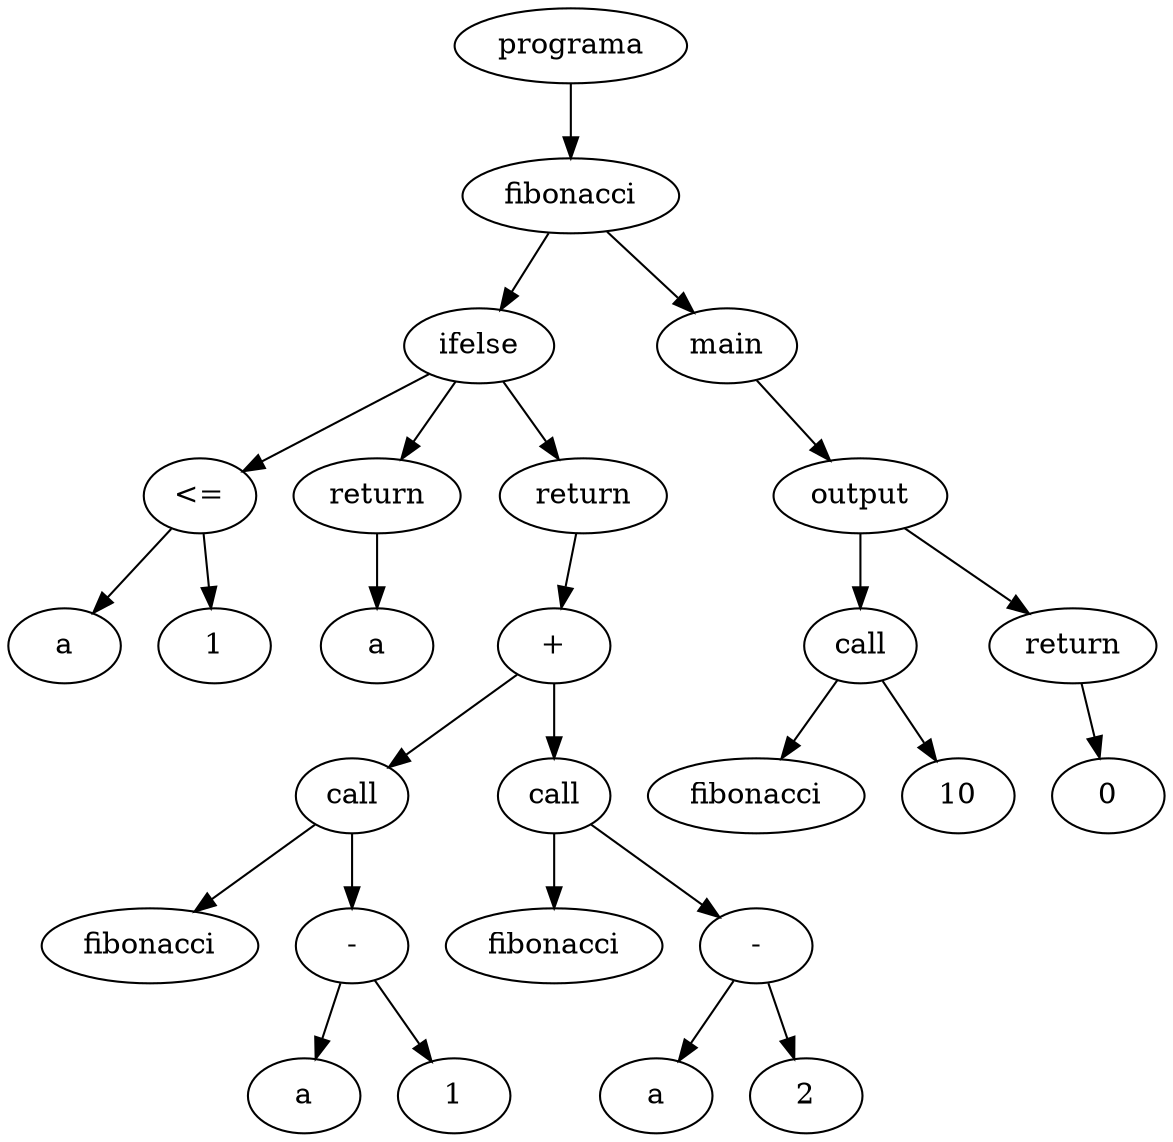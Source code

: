 digraph G {
node_0x226a3f0 [label="programa"]
node_0x2269f10 [label="fibonacci"]
node_0x226a3f0 -> node_0x2269f10
node_0x2269eb0 [label="ifelse"]
node_0x2269f10 -> node_0x2269eb0
node_0x2269790 [label="<="]
node_0x2269eb0 -> node_0x2269790
node_0x2269750 [label="a"]
node_0x2269790 -> node_0x2269750
node_0x2269870 [label="1"]
node_0x2269790 -> node_0x2269870
node_0x2269950 [label="return"]
node_0x2269eb0 -> node_0x2269950
node_0x2269910 [label="a"]
node_0x2269950 -> node_0x2269910
node_0x2269e50 [label="return"]
node_0x2269eb0 -> node_0x2269e50
node_0x2269b70 [label="+"]
node_0x2269e50 -> node_0x2269b70
node_0x2269b10 [label="call"]
node_0x2269b70 -> node_0x2269b10
node_0x2269ad0 [label="fibonacci"]
node_0x2269b10 -> node_0x2269ad0
node_0x2269a10 [label="-"]
node_0x2269b10 -> node_0x2269a10
node_0x22699d0 [label="a"]
node_0x2269a10 -> node_0x22699d0
node_0x2269a90 [label="1"]
node_0x2269a10 -> node_0x2269a90
node_0x2269df0 [label="call"]
node_0x2269b70 -> node_0x2269df0
node_0x2269d90 [label="fibonacci"]
node_0x2269df0 -> node_0x2269d90
node_0x2269c50 [label="-"]
node_0x2269df0 -> node_0x2269c50
node_0x2269c10 [label="a"]
node_0x2269c50 -> node_0x2269c10
node_0x2269d30 [label="2"]
node_0x2269c50 -> node_0x2269d30
node_0x226a3b0 [label="main"]
node_0x2269f10 -> node_0x226a3b0
node_0x226a1f0 [label="output"]
node_0x226a3b0 -> node_0x226a1f0
node_0x226a190 [label="call"]
node_0x226a1f0 -> node_0x226a190
node_0x226a130 [label="fibonacci"]
node_0x226a190 -> node_0x226a130
node_0x226a0d0 [label="10"]
node_0x226a190 -> node_0x226a0d0
node_0x226a350 [label="return"]
node_0x226a1f0 -> node_0x226a350
node_0x226a2f0 [label="0"]
node_0x226a350 -> node_0x226a2f0
}